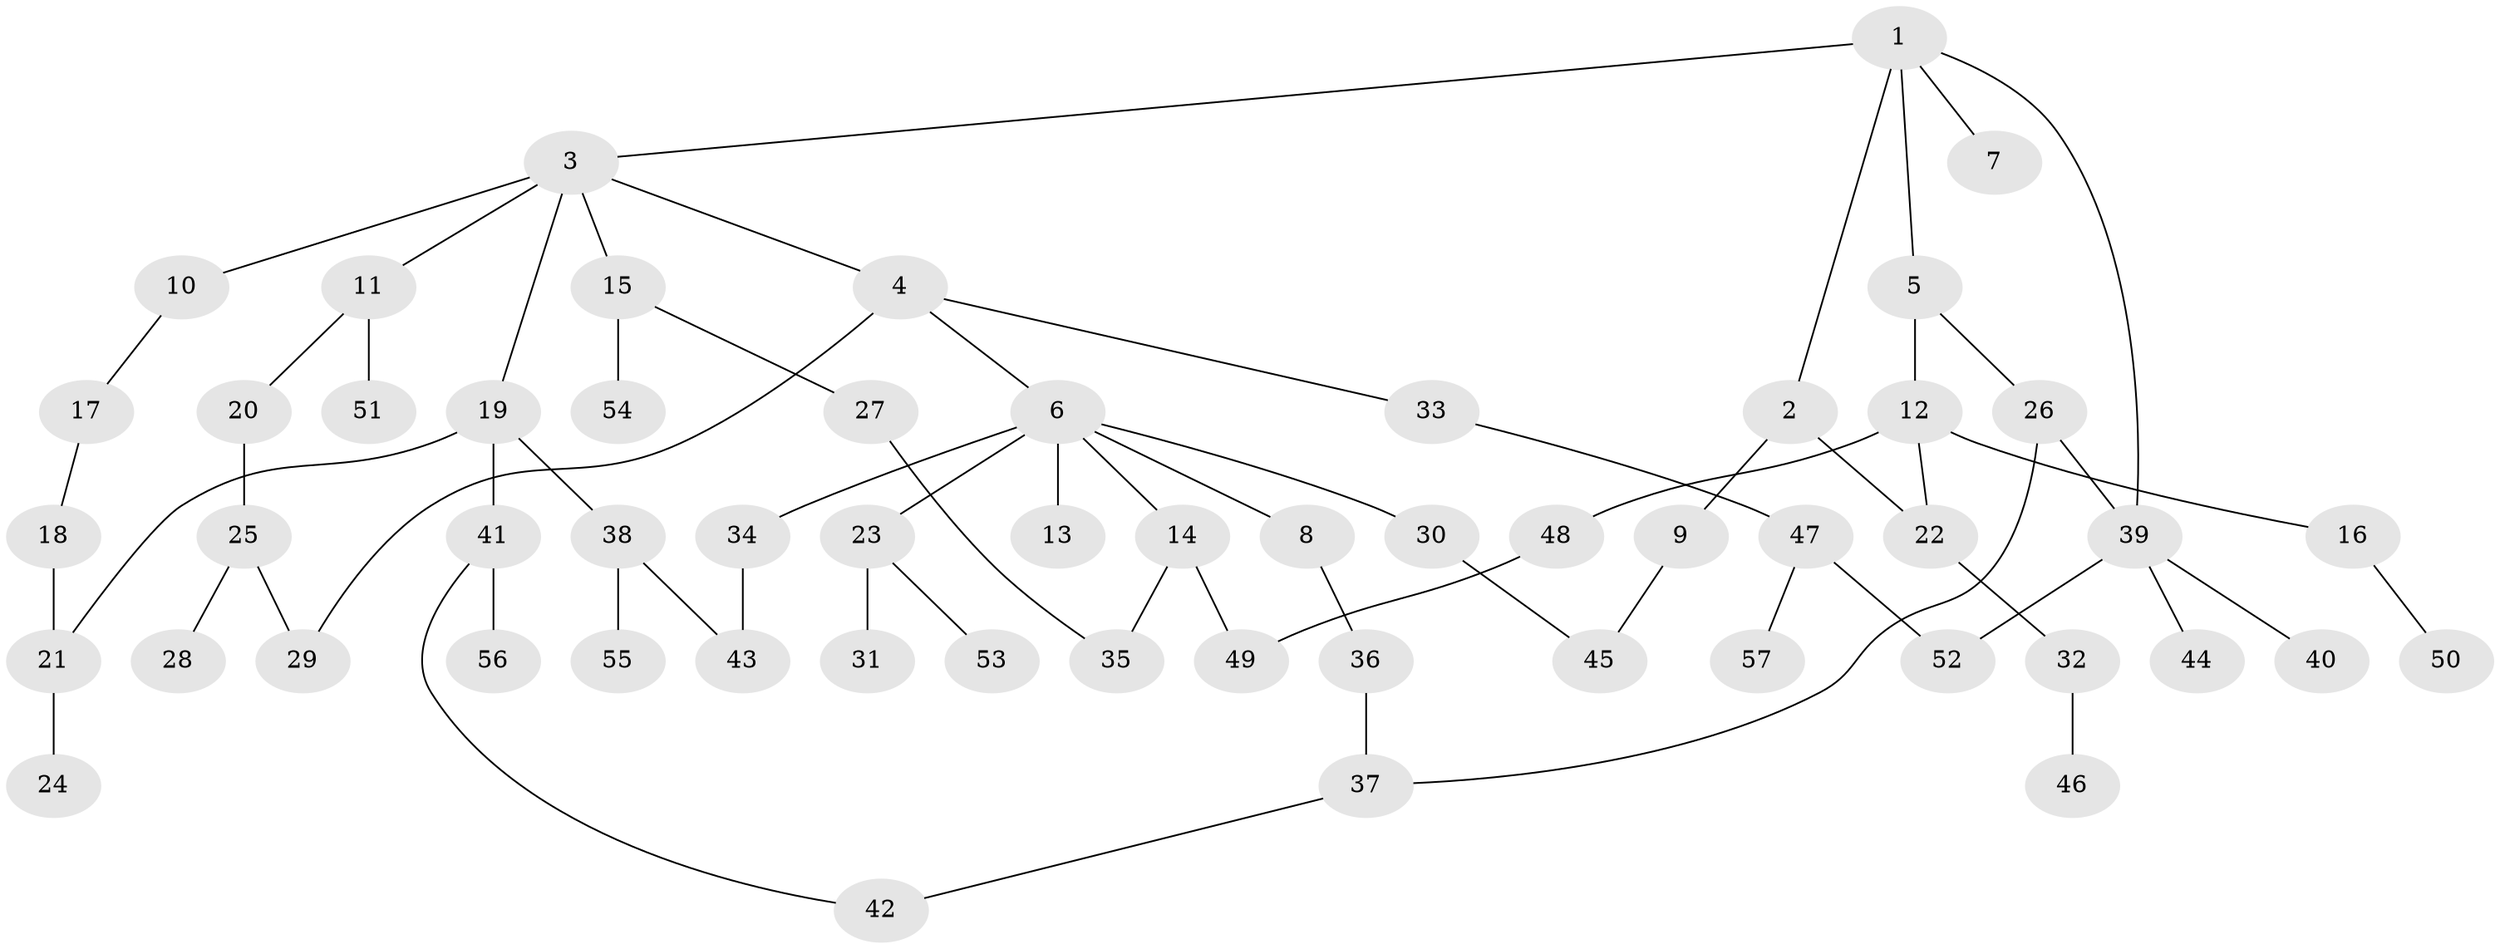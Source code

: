 // coarse degree distribution, {4: 0.1388888888888889, 3: 0.1388888888888889, 7: 0.05555555555555555, 2: 0.4166666666666667, 1: 0.2222222222222222, 5: 0.027777777777777776}
// Generated by graph-tools (version 1.1) at 2025/23/03/03/25 07:23:33]
// undirected, 57 vertices, 67 edges
graph export_dot {
graph [start="1"]
  node [color=gray90,style=filled];
  1;
  2;
  3;
  4;
  5;
  6;
  7;
  8;
  9;
  10;
  11;
  12;
  13;
  14;
  15;
  16;
  17;
  18;
  19;
  20;
  21;
  22;
  23;
  24;
  25;
  26;
  27;
  28;
  29;
  30;
  31;
  32;
  33;
  34;
  35;
  36;
  37;
  38;
  39;
  40;
  41;
  42;
  43;
  44;
  45;
  46;
  47;
  48;
  49;
  50;
  51;
  52;
  53;
  54;
  55;
  56;
  57;
  1 -- 2;
  1 -- 3;
  1 -- 5;
  1 -- 7;
  1 -- 39;
  2 -- 9;
  2 -- 22;
  3 -- 4;
  3 -- 10;
  3 -- 11;
  3 -- 15;
  3 -- 19;
  4 -- 6;
  4 -- 29;
  4 -- 33;
  5 -- 12;
  5 -- 26;
  6 -- 8;
  6 -- 13;
  6 -- 14;
  6 -- 23;
  6 -- 30;
  6 -- 34;
  8 -- 36;
  9 -- 45;
  10 -- 17;
  11 -- 20;
  11 -- 51;
  12 -- 16;
  12 -- 22;
  12 -- 48;
  14 -- 35;
  14 -- 49;
  15 -- 27;
  15 -- 54;
  16 -- 50;
  17 -- 18;
  18 -- 21;
  19 -- 38;
  19 -- 41;
  19 -- 21;
  20 -- 25;
  21 -- 24;
  22 -- 32;
  23 -- 31;
  23 -- 53;
  25 -- 28;
  25 -- 29;
  26 -- 39;
  26 -- 37;
  27 -- 35;
  30 -- 45;
  32 -- 46;
  33 -- 47;
  34 -- 43;
  36 -- 37;
  37 -- 42;
  38 -- 55;
  38 -- 43;
  39 -- 40;
  39 -- 44;
  39 -- 52;
  41 -- 56;
  41 -- 42;
  47 -- 57;
  47 -- 52;
  48 -- 49;
}
